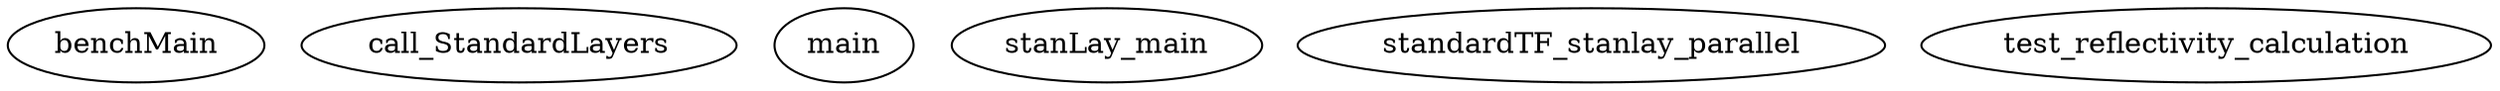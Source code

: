 /* Created by mdot for Matlab */
digraph m2html {

  benchMain [URL="benchMain.html"];
  call_StandardLayers [URL="call_StandardLayers.html"];
  main [URL="main.html"];
  stanLay_main [URL="stanLay_main.html"];
  standardTF_stanlay_parallel [URL="standardTF_stanlay_parallel.html"];
  test_reflectivity_calculation [URL="test_reflectivity_calculation.html"];
}